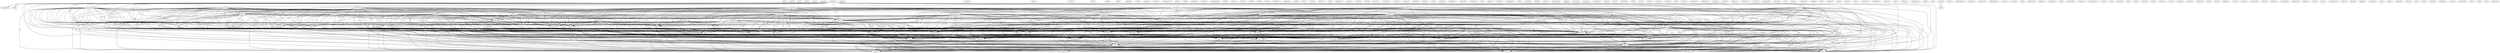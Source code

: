 digraph G {
  blk [ label="blk(1)" ];
  stuff [ label="stuff(1)" ];
  fist [ label="fist(1)" ];
  robot [ label="robot(1)" ];
  atom [ label="atom(1)" ];
  power [ label="power(2)" ];
  captain [ label="captain(3)" ];
  paperback [ label="paperback(1)" ];
  foil [ label="foil(2)" ];
  appears [ label="appears(59)" ];
  race [ label="race(1)" ];
  painted [ label="painted(1)" ];
  trade [ label="trade(2)" ];
  logo [ label="logo(1)" ];
  anniversary [ label="anniversary(1)" ];
  team [ label="team(3)" ];
  page [ label="page(1)" ];
  trade [ label="trade(1)" ];
  nth [ label="nth(1)" ];
  ron [ label="ron(5)" ];
  polybag [ label="polybag(1)" ];
  direction [ label="direction(1)" ];
  series [ label="series(2)" ];
  nd [ label="nd(2)" ];
  print [ label="print(1)" ];
  edition [ label="edition(5)" ];
  size [ label="size(1)" ];
  issue [ label="issue(4)" ];
  work [ label="work(1)" ];
  script [ label="script(4)" ];
  stamped [ label="stamped(1)" ];
  prnt [ label="prnt(1)" ];
  goblin [ label="goblin(3)" ];
  solo [ label="solo(1)" ];
  liefeld [ label="liefeld(9)" ];
  star [ label="star(2)" ];
  card [ label="card(4)" ];
  battle [ label="battle(1)" ];
  hologram [ label="hologram(3)" ];
  hero [ label="hero(2)" ];
  retold [ label="retold(1)" ];
  gets [ label="gets(1)" ];
  concludes [ label="concludes(1)" ];
  dad [ label="dad(2)" ];
  night [ label="night(1)" ];
  mint [ label="mint(4)" ];
  costume [ label="costume(2)" ];
  claims [ label="claims(1)" ];
  acid [ label="acid(1)" ];
  polypropylene [ label="polypropylene(1)" ];
  condition [ label="condition(2)" ];
  saga [ label="saga(1)" ];
  backed [ label="backed(1)" ];
  sale [ label="sale(1)" ];
  return [ label="return(1)" ];
  galaxy [ label="galaxy(1)" ];
  force [ label="force(5)" ];
  master [ label="master(3)" ];
  maxx [ label="maxx(1)" ];
  castle [ label="castle(1)" ];
  vs [ label="vs(2)" ];
  polybagged [ label="polybagged(1)" ];
  feb [ label="feb(1)" ];
  rose [ label="rose(5)" ];
  jeff [ label="jeff(1)" ];
  cover [ label="cover(16)" ];
  kingpin [ label="kingpin(1)" ];
  holo [ label="holo(1)" ];
  animal [ label="animal(1)" ];
  florida [ label="florida(1)" ];
  guide [ label="guide(2)" ];
  submariner [ label="submariner(1)" ];
  appearance [ label="appearance(6)" ];
  miller [ label="miller(8)" ];
  ghost [ label="ghost(20)" ];
  glory [ label="glory(1)" ];
  help [ label="help(1)" ];
  prestige [ label="prestige(2)" ];
  subject [ label="subject(1)" ];
  department [ label="department(1)" ];
  flash [ label="flash(2)" ];
  demon [ label="demon(1)" ];
  layton [ label="layton(1)" ];
  video [ label="video(1)" ];
  equipment [ label="equipment(3)" ];
  audio [ label="audio(1)" ];
  begins [ label="begins(5)" ];
  computer [ label="computer(1)" ];
  know [ label="know(2)" ];
  cloak [ label="cloak(2)" ];
  trek [ label="trek(2)" ];
  order [ label="order(1)" ];
  thunder [ label="thunder(1)" ];
  rider [ label="rider(20)" ];
  shipping [ label="shipping(1)" ];
  hulk [ label="hulk(10)" ];
  wolverine [ label="wolverine(26)" ];
  psych [ label="psych(1)" ];
  dave [ label="dave(1)" ];
  sabretooth [ label="sabretooth(1)" ];
  webb [ label="webb(1)" ];
  havok [ label="havok(1)" ];
  dracula [ label="dracula(1)" ];
  edu [ label="edu(4)" ];
  panther [ label="panther(13)" ];
  magus [ label="magus(1)" ];
  wonder [ label="wonder(1)" ];
  book [ label="book(2)" ];
  answer [ label="answer(1)" ];
  wolvreine [ label="wolvreine(1)" ];
  art [ label="art(40)" ];
  man [ label="man(18)" ];
  st [ label="st(12)" ];
  story [ label="story(9)" ];
  app [ label="app(7)" ];
  domino [ label="domino(1)" ];
  venom [ label="venom(5)" ];
  spector [ label="spector(1)" ];
  maple [ label="maple(1)" ];
  horse [ label="horse(2)" ];
  spider [ label="spider(7)" ];
  circa [ label="circa(2)" ];
  hobgoblin [ label="hobgoblin(17)" ];
  octopus [ label="octopus(1)" ];
  circa [ label="circa(1)" ];
  mcfarlane [ label="mcfarlane(7)" ];
  origin [ label="origin(8)" ];
  geoffrey [ label="geoffrey(1)" ];
  manowar [ label="manowar(1)" ];
  contains [ label="contains(1)" ];
  day [ label="day(1)" ];
  game [ label="game(1)" ];
  batman [ label="batman(5)" ];
  judgement [ label="judgement(1)" ];
  elm [ label="elm(2)" ];
  amount [ label="amount(1)" ];
  flight [ label="flight(3)" ];
  title [ label="title(2)" ];
  space [ label="space(1)" ];
  save [ label="save(1)" ];
  list [ label="list(1)" ];
  death [ label="death(1)" ];
  shatterstar [ label="shatterstar(1)" ];
  haggle [ label="haggle(1)" ];
  tinction [ label="tinction(1)" ];
  cable [ label="cable(7)" ];
  price [ label="price(4)" ];
  america [ label="america(3)" ];
  sunspot [ label="sunspot(1)" ];
  beast [ label="beast(2)" ];
  simonsom [ label="simonsom(1)" ];
  prism [ label="prism(1)" ];
  skull [ label="skull(1)" ];
  kamandi [ label="kamandi(2)" ];
  gold [ label="gold(1)" ];
  peter [ label="peter(1)" ];
  generation [ label="generation(3)" ];
  kirby [ label="kirby(4)" ];
  cyclops [ label="cyclops(1)" ];
  calypso [ label="calypso(1)" ];
  ufl [ label="ufl(2)" ];
  elektra [ label="elektra(1)" ];
  werewolf [ label="werewolf(1)" ];
  meltdown [ label="meltdown(1)" ];
  nomad [ label="nomad(1)" ];
  journal [ label="journal(1)" ];
  magnus [ label="magnus(1)" ];
  simonson [ label="simonson(7)" ];
  starlin [ label="starlin(4)" ];
  summer [ label="summer(1)" ];
  superman [ label="superman(1)" ];
  ragman [ label="ragman(2)" ];
  oct [ label="oct(1)" ];
  human [ label="human(1)" ];
  chromium [ label="chromium(1)" ];
  alpha [ label="alpha(3)" ];
  nam [ label="nam(1)" ];
  gamora [ label="gamora(1)" ];
  pack [ label="pack(1)" ];
  poster [ label="poster(1)" ];
  web [ label="web(1)" ];
  thing [ label="thing(5)" ];
  jim [ label="jim(3)" ];
  massacre [ label="massacre(1)" ];
  factor [ label="factor(3)" ];
  harbinger [ label="harbinger(1)" ];
  spider [ label="spider(3)" ];
  gideon [ label="gideon(2)" ];
  silver [ label="silver(2)" ];
  slashed [ label="slashed(1)" ];
  zone [ label="zone(1)" ];
  carnage [ label="carnage(1)" ];
  spiderman [ label="spiderman(1)" ];
  mark [ label="mark(4)" ];
  pat [ label="pat(1)" ];
  portacio [ label="portacio(3)" ];
  terminator [ label="terminator(1)" ];
  moon [ label="moon(4)" ];
  mason [ label="mason(3)" ];
  jrm [ label="jrm(2)" ];
  witch [ label="witch(1)" ];
  psychology [ label="psychology(1)" ];
  concrete [ label="concrete(2)" ];
  adams [ label="adams(1)" ];
  weapon [ label="weapon(10)" ];
  shadowman [ label="shadowman(1)" ];
  society [ label="society(1)" ];
  woman [ label="woman(1)" ];
  rob [ label="rob(8)" ];
  havok [ label="havok(6)" ];
  rocketeer [ label="rocketeer(1)" ];
  fighter [ label="fighter(1)" ];
  wrightson [ label="wrightson(3)" ];
  spot [ label="spot(1)" ];
  punisher [ label="punisher(7)" ];
  bloodshot [ label="bloodshot(1)" ];
  magma [ label="magma(1)" ];
  deathstalker [ label="deathstalker(1)" ];
  lee [ label="lee(4)" ];
  torch [ label="torch(1)" ];
  war [ label="war(3)" ];
  kassady [ label="kassady(1)" ];
  bat [ label="bat(1)" ];
  glow [ label="glow(1)" ];
  agenda [ label="agenda(1)" ];
  head [ label="head(1)" ];
  justice [ label="justice(3)" ];
  versus [ label="versus(1)" ];
  jackson [ label="jackson(1)" ];
  texiera [ label="texiera(4)" ];
  morbius [ label="morbius(1)" ];
  teen [ label="teen(1)" ];
  blood [ label="blood(1)" ];
  paladin [ label="paladin(1)" ];
  surfer [ label="surfer(1)" ];
  predator [ label="predator(3)" ];
  mouse [ label="mouse(1)" ];
  university [ label="university(1)" ];
  watch [ label="watch(1)" ];
  shadow [ label="shadow(1)" ];
  punnisher [ label="punnisher(3)" ];
  excalibur [ label="excalibur(1)" ];
  kungfu [ label="kungfu(3)" ];
  corps [ label="corps(2)" ];
  lobo [ label="lobo(3)" ];
  marc [ label="marc(1)" ];
  deadpool [ label="deadpool(2)" ];
  constantine [ label="constantine(1)" ];
  kraven [ label="kraven(2)" ];
  archer [ label="archer(1)" ];
  league [ label="league(2)" ];
  infinity [ label="infinity(2)" ];
  marvel [ label="marvel(1)" ];
  dagger [ label="dagger(2)" ];
  metropol [ label="metropol(1)" ];
  deathstroke [ label="deathstroke(1)" ];
  thor [ label="thor(1)" ];
  year [ label="year(1)" ];
  guice [ label="guice(1)" ];
  gauntlet [ label="gauntlet(1)" ];
  cletus [ label="cletus(1)" ];
  knight [ label="knight(5)" ];
  iron [ label="iron(1)" ];
  grey [ label="grey(3)" ];
  shanna [ label="shanna(1)" ];
  punisher [ label="punisher(11)" ];
  bullseye [ label="bullseye(3)" ];
  poison [ label="poison(1)" ];
  broderick [ label="broderick(1)" ];
  john [ label="john(1)" ];
  sam [ label="sam(2)" ];
  warlock [ label="warlock(2)" ];
  deathlok [ label="deathlok(3)" ];
  jae [ label="jae(1)" ];
  presents [ label="presents(2)" ];
  captain -> paperback [ label="1" ];
  captain -> foil [ label="1" ];
  captain -> appears [ label="2" ];
  captain -> race [ label="1" ];
  captain -> painted [ label="1" ];
  captain -> trade [ label="1" ];
  captain -> logo [ label="1" ];
  captain -> anniversary [ label="1" ];
  captain -> team [ label="1" ];
  captain -> page [ label="1" ];
  captain -> trade [ label="1" ];
  captain -> nth [ label="1" ];
  captain -> ron [ label="1" ];
  captain -> polybag [ label="1" ];
  captain -> direction [ label="1" ];
  captain -> series [ label="1" ];
  captain -> nd [ label="2" ];
  captain -> print [ label="1" ];
  captain -> edition [ label="1" ];
  captain -> size [ label="1" ];
  captain -> issue [ label="1" ];
  captain -> work [ label="1" ];
  captain -> script [ label="2" ];
  captain -> stamped [ label="1" ];
  captain -> prnt [ label="1" ];
  captain -> goblin [ label="1" ];
  captain -> solo [ label="1" ];
  liefeld -> star [ label="4" ];
  liefeld -> card [ label="4" ];
  liefeld -> battle [ label="4" ];
  liefeld -> hologram [ label="4" ];
  liefeld -> hero [ label="4" ];
  liefeld -> retold [ label="4" ];
  liefeld -> logo [ label="9" ];
  liefeld -> gets [ label="4" ];
  liefeld -> concludes [ label="4" ];
  liefeld -> dad [ label="4" ];
  liefeld -> night [ label="4" ];
  liefeld -> mint [ label="4" ];
  liefeld -> nth [ label="9" ];
  liefeld -> costume [ label="4" ];
  liefeld -> claims [ label="4" ];
  liefeld -> ron [ label="9" ];
  liefeld -> direction [ label="9" ];
  liefeld -> series [ label="4" ];
  liefeld -> acid [ label="4" ];
  liefeld -> polypropylene [ label="4" ];
  liefeld -> condition [ label="4" ];
  liefeld -> issue [ label="4" ];
  liefeld -> script [ label="9" ];
  liefeld -> saga [ label="4" ];
  liefeld -> backed [ label="4" ];
  liefeld -> sale [ label="4" ];
  liefeld -> goblin [ label="4" ];
  liefeld -> return [ label="4" ];
  force -> star [ label="3" ];
  force -> card [ label="3" ];
  force -> battle [ label="3" ];
  force -> hologram [ label="3" ];
  force -> hero [ label="3" ];
  force -> retold [ label="3" ];
  force -> logo [ label="2" ];
  force -> gets [ label="3" ];
  force -> concludes [ label="3" ];
  force -> dad [ label="3" ];
  force -> night [ label="3" ];
  force -> mint [ label="3" ];
  force -> nth [ label="2" ];
  force -> costume [ label="3" ];
  force -> claims [ label="3" ];
  force -> ron [ label="2" ];
  force -> direction [ label="2" ];
  force -> series [ label="3" ];
  force -> acid [ label="3" ];
  force -> polypropylene [ label="3" ];
  force -> condition [ label="3" ];
  force -> issue [ label="3" ];
  force -> script [ label="2" ];
  force -> saga [ label="3" ];
  force -> backed [ label="3" ];
  force -> sale [ label="3" ];
  force -> goblin [ label="3" ];
  force -> return [ label="3" ];
  vs -> race [ label="2" ];
  vs -> card [ label="1" ];
  vs -> battle [ label="1" ];
  vs -> painted [ label="2" ];
  vs -> hero [ label="1" ];
  vs -> trade [ label="2" ];
  vs -> anniversary [ label="2" ];
  vs -> team [ label="2" ];
  vs -> concludes [ label="1" ];
  vs -> polybagged [ label="1" ];
  vs -> dad [ label="1" ];
  vs -> night [ label="1" ];
  vs -> trade [ label="2" ];
  vs -> mint [ label="1" ];
  vs -> claims [ label="1" ];
  vs -> ron [ label="2" ];
  vs -> polybag [ label="2" ];
  vs -> series [ label="3" ];
  vs -> acid [ label="1" ];
  vs -> nd [ label="2" ];
  vs -> print [ label="2" ];
  vs -> polypropylene [ label="1" ];
  vs -> condition [ label="1" ];
  vs -> edition [ label="2" ];
  vs -> size [ label="2" ];
  vs -> issue [ label="3" ];
  vs -> script [ label="2" ];
  vs -> stamped [ label="2" ];
  vs -> saga [ label="1" ];
  vs -> backed [ label="1" ];
  vs -> prnt [ label="2" ];
  vs -> solo [ label="2" ];
  appears -> card [ label="19" ];
  appears -> battle [ label="19" ];
  appears -> hologram [ label="19" ];
  appears -> hero [ label="19" ];
  appears -> retold [ label="19" ];
  appears -> trade [ label="29" ];
  appears -> team [ label="29" ];
  appears -> gets [ label="19" ];
  appears -> concludes [ label="19" ];
  appears -> polybagged [ label="19" ];
  appears -> dad [ label="19" ];
  appears -> night [ label="19" ];
  appears -> trade [ label="29" ];
  appears -> mint [ label="19" ];
  appears -> nth [ label="11" ];
  appears -> costume [ label="19" ];
  appears -> claims [ label="19" ];
  appears -> ron [ label="11" ];
  appears -> polybag [ label="29" ];
  appears -> series [ label="19" ];
  appears -> acid [ label="19" ];
  appears -> polypropylene [ label="19" ];
  appears -> condition [ label="19" ];
  appears -> size [ label="29" ];
  appears -> issue [ label="19" ];
  appears -> work [ label="29" ];
  appears -> script [ label="40" ];
  appears -> saga [ label="19" ];
  appears -> backed [ label="19" ];
  appears -> sale [ label="19" ];
  appears -> goblin [ label="48" ];
  appears -> solo [ label="29" ];
  appears -> return [ label="19" ];
  cover -> race [ label="8" ];
  cover -> card [ label="3" ];
  cover -> battle [ label="3" ];
  cover -> painted [ label="8" ];
  cover -> hero [ label="3" ];
  cover -> trade [ label="4" ];
  cover -> anniversary [ label="8" ];
  cover -> concludes [ label="3" ];
  cover -> polybagged [ label="3" ];
  cover -> dad [ label="3" ];
  cover -> page [ label="8" ];
  cover -> night [ label="3" ];
  cover -> trade [ label="4" ];
  cover -> mint [ label="3" ];
  cover -> claims [ label="3" ];
  cover -> polybag [ label="4" ];
  cover -> series [ label="11" ];
  cover -> acid [ label="3" ];
  cover -> nd [ label="3" ];
  cover -> print [ label="8" ];
  cover -> polypropylene [ label="3" ];
  cover -> condition [ label="3" ];
  cover -> edition [ label="4" ];
  cover -> size [ label="4" ];
  cover -> issue [ label="11" ];
  cover -> stamped [ label="8" ];
  cover -> saga [ label="3" ];
  cover -> backed [ label="3" ];
  cover -> prnt [ label="8" ];
  guide -> mint [ label="1" ];
  guide -> condition [ label="1" ];
  appearance -> painted [ label="1" ];
  appearance -> anniversary [ label="1" ];
  appearance -> concludes [ label="1" ];
  appearance -> dad [ label="1" ];
  appearance -> page [ label="1" ];
  appearance -> night [ label="1" ];
  appearance -> mint [ label="1" ];
  appearance -> claims [ label="1" ];
  appearance -> ron [ label="3" ];
  appearance -> series [ label="2" ];
  appearance -> acid [ label="1" ];
  appearance -> print [ label="1" ];
  appearance -> polypropylene [ label="1" ];
  appearance -> condition [ label="1" ];
  appearance -> size [ label="1" ];
  appearance -> issue [ label="2" ];
  appearance -> script [ label="3" ];
  appearance -> stamped [ label="1" ];
  appearance -> saga [ label="1" ];
  appearance -> backed [ label="1" ];
  appearance -> prnt [ label="1" ];
  miller -> hologram [ label="1" ];
  miller -> hero [ label="1" ];
  miller -> retold [ label="1" ];
  miller -> trade [ label="7" ];
  miller -> gets [ label="1" ];
  miller -> concludes [ label="1" ];
  miller -> polybagged [ label="1" ];
  miller -> dad [ label="1" ];
  miller -> night [ label="1" ];
  miller -> trade [ label="7" ];
  miller -> mint [ label="1" ];
  miller -> costume [ label="1" ];
  miller -> claims [ label="1" ];
  miller -> polybag [ label="7" ];
  miller -> series [ label="1" ];
  miller -> acid [ label="1" ];
  miller -> polypropylene [ label="1" ];
  miller -> condition [ label="1" ];
  miller -> size [ label="7" ];
  miller -> issue [ label="1" ];
  miller -> work [ label="7" ];
  miller -> script [ label="7" ];
  miller -> saga [ label="1" ];
  miller -> backed [ label="1" ];
  miller -> sale [ label="1" ];
  miller -> solo [ label="7" ];
  miller -> return [ label="1" ];
  ghost -> hologram [ label="4" ];
  ghost -> hero [ label="4" ];
  ghost -> retold [ label="4" ];
  ghost -> trade [ label="1" ];
  ghost -> logo [ label="10" ];
  ghost -> anniversary [ label="5" ];
  ghost -> team [ label="1" ];
  ghost -> gets [ label="4" ];
  ghost -> concludes [ label="4" ];
  ghost -> polybagged [ label="4" ];
  ghost -> dad [ label="4" ];
  ghost -> page [ label="5" ];
  ghost -> night [ label="4" ];
  ghost -> trade [ label="1" ];
  ghost -> mint [ label="4" ];
  ghost -> nth [ label="10" ];
  ghost -> costume [ label="4" ];
  ghost -> claims [ label="4" ];
  ghost -> ron [ label="10" ];
  ghost -> polybag [ label="1" ];
  ghost -> direction [ label="10" ];
  ghost -> series [ label="9" ];
  ghost -> acid [ label="4" ];
  ghost -> nd [ label="15" ];
  ghost -> print [ label="5" ];
  ghost -> polypropylene [ label="4" ];
  ghost -> condition [ label="4" ];
  ghost -> edition [ label="5" ];
  ghost -> size [ label="1" ];
  ghost -> issue [ label="9" ];
  ghost -> work [ label="1" ];
  ghost -> script [ label="11" ];
  ghost -> stamped [ label="5" ];
  ghost -> saga [ label="4" ];
  ghost -> backed [ label="4" ];
  ghost -> prnt [ label="5" ];
  ghost -> sale [ label="4" ];
  ghost -> goblin [ label="5" ];
  ghost -> solo [ label="1" ];
  ghost -> return [ label="4" ];
  trade -> video [ label="2" ];
  trade -> equipment [ label="2" ];
  trade -> audio [ label="2" ];
  trade -> begins [ label="1" ];
  trade -> computer [ label="2" ];
  trade -> know [ label="2" ];
  trade -> size [ label="1" ];
  rider -> logo [ label="10" ];
  rider -> anniversary [ label="5" ];
  rider -> team [ label="1" ];
  rider -> gets [ label="4" ];
  rider -> concludes [ label="4" ];
  rider -> polybagged [ label="4" ];
  rider -> dad [ label="4" ];
  rider -> page [ label="5" ];
  rider -> night [ label="4" ];
  rider -> trade [ label="1" ];
  rider -> mint [ label="4" ];
  rider -> nth [ label="10" ];
  rider -> costume [ label="4" ];
  rider -> claims [ label="4" ];
  rider -> ron [ label="10" ];
  rider -> polybag [ label="1" ];
  rider -> direction [ label="10" ];
  rider -> series [ label="9" ];
  rider -> acid [ label="4" ];
  rider -> nd [ label="15" ];
  rider -> print [ label="5" ];
  rider -> polypropylene [ label="4" ];
  rider -> condition [ label="4" ];
  rider -> edition [ label="5" ];
  rider -> size [ label="1" ];
  rider -> issue [ label="9" ];
  rider -> work [ label="1" ];
  rider -> script [ label="11" ];
  rider -> stamped [ label="5" ];
  rider -> saga [ label="4" ];
  rider -> backed [ label="4" ];
  rider -> prnt [ label="5" ];
  rider -> sale [ label="4" ];
  rider -> goblin [ label="5" ];
  rider -> solo [ label="1" ];
  rider -> return [ label="4" ];
  hulk -> team [ label="2" ];
  hulk -> gets [ label="2" ];
  hulk -> concludes [ label="2" ];
  hulk -> polybagged [ label="2" ];
  hulk -> dad [ label="2" ];
  hulk -> night [ label="2" ];
  hulk -> trade [ label="2" ];
  hulk -> mint [ label="2" ];
  hulk -> nth [ label="3" ];
  hulk -> costume [ label="2" ];
  hulk -> claims [ label="2" ];
  hulk -> ron [ label="3" ];
  hulk -> polybag [ label="2" ];
  hulk -> direction [ label="3" ];
  hulk -> series [ label="2" ];
  hulk -> acid [ label="2" ];
  hulk -> nd [ label="7" ];
  hulk -> polypropylene [ label="2" ];
  hulk -> condition [ label="2" ];
  hulk -> edition [ label="4" ];
  hulk -> size [ label="2" ];
  hulk -> issue [ label="2" ];
  hulk -> work [ label="2" ];
  hulk -> script [ label="5" ];
  hulk -> stamped [ label="5" ];
  hulk -> saga [ label="2" ];
  hulk -> backed [ label="2" ];
  hulk -> prnt [ label="5" ];
  hulk -> sale [ label="2" ];
  hulk -> goblin [ label="4" ];
  hulk -> solo [ label="2" ];
  hulk -> return [ label="2" ];
  wolverine -> anniversary [ label="3" ];
  wolverine -> team [ label="2" ];
  wolverine -> gets [ label="4" ];
  wolverine -> concludes [ label="4" ];
  wolverine -> polybagged [ label="4" ];
  wolverine -> dad [ label="4" ];
  wolverine -> page [ label="3" ];
  wolverine -> night [ label="4" ];
  wolverine -> trade [ label="2" ];
  wolverine -> mint [ label="4" ];
  wolverine -> nth [ label="17" ];
  wolverine -> costume [ label="4" ];
  wolverine -> claims [ label="4" ];
  wolverine -> ron [ label="17" ];
  wolverine -> polybag [ label="2" ];
  wolverine -> direction [ label="17" ];
  wolverine -> series [ label="7" ];
  wolverine -> acid [ label="4" ];
  wolverine -> nd [ label="23" ];
  wolverine -> print [ label="3" ];
  wolverine -> polypropylene [ label="4" ];
  wolverine -> condition [ label="4" ];
  wolverine -> edition [ label="6" ];
  wolverine -> size [ label="2" ];
  wolverine -> issue [ label="7" ];
  wolverine -> work [ label="2" ];
  wolverine -> script [ label="19" ];
  wolverine -> stamped [ label="3" ];
  wolverine -> saga [ label="4" ];
  wolverine -> backed [ label="4" ];
  wolverine -> prnt [ label="3" ];
  wolverine -> sale [ label="4" ];
  wolverine -> goblin [ label="6" ];
  wolverine -> solo [ label="2" ];
  wolverine -> return [ label="4" ];
  team -> gets [ label="1" ];
  team -> concludes [ label="1" ];
  team -> polybagged [ label="1" ];
  team -> dad [ label="1" ];
  team -> night [ label="1" ];
  team -> trade [ label="2" ];
  team -> mint [ label="1" ];
  team -> costume [ label="1" ];
  team -> claims [ label="1" ];
  team -> polybag [ label="2" ];
  team -> series [ label="1" ];
  team -> acid [ label="1" ];
  team -> polypropylene [ label="1" ];
  team -> condition [ label="1" ];
  team -> size [ label="2" ];
  team -> issue [ label="1" ];
  team -> saga [ label="1" ];
  team -> backed [ label="1" ];
  team -> sale [ label="1" ];
  team -> return [ label="1" ];
  sabretooth -> gets [ label="8" ];
  sabretooth -> concludes [ label="8" ];
  sabretooth -> polybagged [ label="8" ];
  sabretooth -> dad [ label="8" ];
  sabretooth -> night [ label="8" ];
  sabretooth -> trade [ label="1" ];
  sabretooth -> mint [ label="8" ];
  sabretooth -> nth [ label="8" ];
  sabretooth -> costume [ label="8" ];
  sabretooth -> claims [ label="8" ];
  sabretooth -> ron [ label="8" ];
  sabretooth -> polybag [ label="1" ];
  sabretooth -> direction [ label="8" ];
  sabretooth -> series [ label="8" ];
  sabretooth -> acid [ label="8" ];
  sabretooth -> polypropylene [ label="8" ];
  sabretooth -> condition [ label="8" ];
  sabretooth -> size [ label="1" ];
  sabretooth -> issue [ label="8" ];
  sabretooth -> work [ label="1" ];
  sabretooth -> script [ label="9" ];
  sabretooth -> saga [ label="8" ];
  sabretooth -> backed [ label="8" ];
  sabretooth -> sale [ label="8" ];
  sabretooth -> goblin [ label="9" ];
  sabretooth -> solo [ label="1" ];
  sabretooth -> return [ label="8" ];
  havok -> page [ label="1" ];
  havok -> nth [ label="6" ];
  havok -> ron [ label="6" ];
  havok -> direction [ label="6" ];
  havok -> series [ label="1" ];
  havok -> nd [ label="6" ];
  havok -> print [ label="1" ];
  havok -> issue [ label="1" ];
  havok -> script [ label="6" ];
  havok -> stamped [ label="1" ];
  havok -> prnt [ label="1" ];
  begins -> page [ label="2" ];
  begins -> mint [ label="1" ];
  begins -> nth [ label="1" ];
  begins -> ron [ label="1" ];
  begins -> series [ label="2" ];
  begins -> acid [ label="1" ];
  begins -> nd [ label="1" ];
  begins -> print [ label="2" ];
  begins -> polypropylene [ label="1" ];
  begins -> condition [ label="1" ];
  begins -> size [ label="1" ];
  begins -> issue [ label="3" ];
  begins -> script [ label="1" ];
  begins -> stamped [ label="2" ];
  begins -> backed [ label="1" ];
  begins -> prnt [ label="2" ];
  art -> man [ label="29" ];
  art -> page [ label="11" ];
  art -> trade [ label="7" ];
  art -> mint [ label="3" ];
  art -> ron [ label="15" ];
  art -> polybag [ label="7" ];
  art -> series [ label="11" ];
  art -> acid [ label="3" ];
  art -> st [ label="11" ];
  art -> nd [ label="22" ];
  art -> print [ label="11" ];
  art -> polypropylene [ label="3" ];
  art -> story [ label="33" ];
  art -> condition [ label="3" ];
  art -> edition [ label="7" ];
  art -> size [ label="7" ];
  art -> issue [ label="14" ];
  art -> script [ label="15" ];
  art -> stamped [ label="11" ];
  art -> app [ label="11" ];
  art -> backed [ label="3" ];
  art -> prnt [ label="11" ];
  art -> solo [ label="7" ];
  horse -> concludes [ label="1" ];
  horse -> polybagged [ label="1" ];
  horse -> dad [ label="1" ];
  horse -> night [ label="1" ];
  horse -> trade [ label="1" ];
  horse -> mint [ label="1" ];
  horse -> costume [ label="1" ];
  horse -> claims [ label="1" ];
  horse -> polybag [ label="1" ];
  horse -> series [ label="1" ];
  horse -> acid [ label="1" ];
  horse -> polypropylene [ label="1" ];
  horse -> condition [ label="1" ];
  horse -> size [ label="1" ];
  horse -> issue [ label="1" ];
  horse -> work [ label="1" ];
  horse -> script [ label="1" ];
  horse -> saga [ label="1" ];
  horse -> backed [ label="1" ];
  horse -> sale [ label="1" ];
  horse -> solo [ label="1" ];
  horse -> return [ label="1" ];
  spider -> polybagged [ label="4" ];
  spider -> dad [ label="4" ];
  spider -> page [ label="2" ];
  spider -> night [ label="4" ];
  spider -> trade [ label="3" ];
  spider -> mint [ label="4" ];
  spider -> nth [ label="1" ];
  spider -> costume [ label="4" ];
  spider -> claims [ label="4" ];
  spider -> ron [ label="1" ];
  spider -> polybag [ label="3" ];
  spider -> direction [ label="1" ];
  spider -> series [ label="6" ];
  spider -> acid [ label="4" ];
  spider -> nd [ label="8" ];
  spider -> print [ label="2" ];
  spider -> polypropylene [ label="4" ];
  spider -> condition [ label="4" ];
  spider -> edition [ label="7" ];
  spider -> size [ label="3" ];
  spider -> issue [ label="6" ];
  spider -> work [ label="3" ];
  spider -> script [ label="4" ];
  spider -> stamped [ label="2" ];
  spider -> saga [ label="4" ];
  spider -> backed [ label="4" ];
  spider -> prnt [ label="2" ];
  spider -> sale [ label="4" ];
  spider -> goblin [ label="7" ];
  spider -> solo [ label="3" ];
  spider -> return [ label="4" ];
  hobgoblin -> polybagged [ label="11" ];
  hobgoblin -> dad [ label="11" ];
  hobgoblin -> page [ label="2" ];
  hobgoblin -> night [ label="11" ];
  hobgoblin -> trade [ label="6" ];
  hobgoblin -> mint [ label="11" ];
  hobgoblin -> costume [ label="11" ];
  hobgoblin -> claims [ label="11" ];
  hobgoblin -> polybag [ label="6" ];
  hobgoblin -> series [ label="13" ];
  hobgoblin -> acid [ label="11" ];
  hobgoblin -> nd [ label="17" ];
  hobgoblin -> print [ label="2" ];
  hobgoblin -> polypropylene [ label="11" ];
  hobgoblin -> condition [ label="11" ];
  hobgoblin -> edition [ label="17" ];
  hobgoblin -> size [ label="6" ];
  hobgoblin -> issue [ label="13" ];
  hobgoblin -> work [ label="6" ];
  hobgoblin -> script [ label="6" ];
  hobgoblin -> stamped [ label="2" ];
  hobgoblin -> saga [ label="11" ];
  hobgoblin -> backed [ label="11" ];
  hobgoblin -> prnt [ label="2" ];
  hobgoblin -> sale [ label="11" ];
  hobgoblin -> goblin [ label="17" ];
  hobgoblin -> solo [ label="6" ];
  hobgoblin -> return [ label="11" ];
  polybagged -> dad [ label="1" ];
  polybagged -> night [ label="1" ];
  polybagged -> mint [ label="1" ];
  polybagged -> nth [ label="1" ];
  polybagged -> claims [ label="1" ];
  polybagged -> ron [ label="1" ];
  polybagged -> direction [ label="1" ];
  polybagged -> series [ label="1" ];
  polybagged -> acid [ label="1" ];
  polybagged -> polypropylene [ label="1" ];
  polybagged -> condition [ label="1" ];
  polybagged -> issue [ label="1" ];
  polybagged -> script [ label="1" ];
  polybagged -> saga [ label="1" ];
  polybagged -> backed [ label="1" ];
  man -> trade [ label="3" ];
  man -> mint [ label="5" ];
  man -> polybag [ label="3" ];
  man -> series [ label="2" ];
  man -> acid [ label="5" ];
  man -> nd [ label="3" ];
  man -> print [ label="2" ];
  man -> polypropylene [ label="5" ];
  man -> condition [ label="5" ];
  man -> edition [ label="3" ];
  man -> size [ label="3" ];
  man -> issue [ label="5" ];
  man -> stamped [ label="2" ];
  man -> backed [ label="5" ];
  man -> prnt [ label="2" ];
  man -> goblin [ label="3" ];
  man -> solo [ label="3" ];
  mcfarlane -> page [ label="1" ];
  mcfarlane -> night [ label="2" ];
  mcfarlane -> trade [ label="4" ];
  mcfarlane -> mint [ label="2" ];
  mcfarlane -> nth [ label="1" ];
  mcfarlane -> costume [ label="2" ];
  mcfarlane -> claims [ label="2" ];
  mcfarlane -> ron [ label="1" ];
  mcfarlane -> polybag [ label="4" ];
  mcfarlane -> direction [ label="1" ];
  mcfarlane -> series [ label="3" ];
  mcfarlane -> acid [ label="2" ];
  mcfarlane -> nd [ label="7" ];
  mcfarlane -> print [ label="1" ];
  mcfarlane -> polypropylene [ label="2" ];
  mcfarlane -> condition [ label="2" ];
  mcfarlane -> edition [ label="6" ];
  mcfarlane -> size [ label="4" ];
  mcfarlane -> issue [ label="3" ];
  mcfarlane -> work [ label="4" ];
  mcfarlane -> script [ label="5" ];
  mcfarlane -> stamped [ label="1" ];
  mcfarlane -> saga [ label="2" ];
  mcfarlane -> backed [ label="2" ];
  mcfarlane -> prnt [ label="1" ];
  mcfarlane -> sale [ label="2" ];
  mcfarlane -> goblin [ label="6" ];
  mcfarlane -> solo [ label="4" ];
  mcfarlane -> return [ label="2" ];
  origin -> page [ label="1" ];
  origin -> night [ label="3" ];
  origin -> trade [ label="2" ];
  origin -> mint [ label="3" ];
  origin -> nth [ label="1" ];
  origin -> costume [ label="3" ];
  origin -> claims [ label="3" ];
  origin -> ron [ label="1" ];
  origin -> polybag [ label="2" ];
  origin -> direction [ label="1" ];
  origin -> series [ label="4" ];
  origin -> acid [ label="3" ];
  origin -> st [ label="5" ];
  origin -> nd [ label="6" ];
  origin -> print [ label="1" ];
  origin -> polypropylene [ label="3" ];
  origin -> story [ label="7" ];
  origin -> condition [ label="3" ];
  origin -> edition [ label="5" ];
  origin -> size [ label="2" ];
  origin -> issue [ label="4" ];
  origin -> script [ label="1" ];
  origin -> stamped [ label="1" ];
  origin -> app [ label="5" ];
  origin -> saga [ label="3" ];
  origin -> backed [ label="3" ];
  origin -> prnt [ label="1" ];
  origin -> sale [ label="3" ];
  origin -> goblin [ label="5" ];
  origin -> solo [ label="2" ];
  origin -> return [ label="3" ];
  title -> space [ label="1" ];
  title -> trade [ label="1" ];
  title -> polybag [ label="1" ];
  title -> st [ label="1" ];
  title -> nd [ label="1" ];
  title -> save [ label="1" ];
  title -> story [ label="1" ];
  title -> edition [ label="1" ];
  title -> size [ label="1" ];
  title -> issue [ label="1" ];
  title -> work [ label="1" ];
  title -> script [ label="1" ];
  title -> app [ label="1" ];
  title -> goblin [ label="1" ];
  title -> list [ label="1" ];
  title -> solo [ label="1" ];
  cable -> mint [ label="1" ];
  cable -> nth [ label="5" ];
  cable -> costume [ label="1" ];
  cable -> claims [ label="1" ];
  cable -> ron [ label="5" ];
  cable -> direction [ label="5" ];
  cable -> series [ label="2" ];
  cable -> acid [ label="1" ];
  cable -> nd [ label="6" ];
  cable -> print [ label="1" ];
  cable -> polypropylene [ label="1" ];
  cable -> condition [ label="1" ];
  cable -> edition [ label="1" ];
  cable -> issue [ label="2" ];
  cable -> script [ label="5" ];
  cable -> stamped [ label="1" ];
  cable -> saga [ label="1" ];
  cable -> backed [ label="1" ];
  cable -> prnt [ label="1" ];
  cable -> sale [ label="1" ];
  cable -> goblin [ label="1" ];
  cable -> return [ label="1" ];
  price -> trade [ label="1" ];
  price -> mint [ label="1" ];
  price -> polybag [ label="1" ];
  price -> st [ label="1" ];
  price -> nd [ label="1" ];
  price -> story [ label="1" ];
  price -> condition [ label="1" ];
  price -> edition [ label="1" ];
  price -> size [ label="1" ];
  price -> work [ label="1" ];
  price -> script [ label="1" ];
  price -> app [ label="1" ];
  price -> goblin [ label="1" ];
  price -> solo [ label="1" ];
  america -> trade [ label="2" ];
  america -> nth [ label="1" ];
  america -> ron [ label="1" ];
  america -> polybag [ label="2" ];
  america -> direction [ label="1" ];
  america -> series [ label="1" ];
  america -> st [ label="4" ];
  america -> nd [ label="3" ];
  america -> print [ label="1" ];
  america -> story [ label="4" ];
  america -> edition [ label="2" ];
  america -> size [ label="2" ];
  america -> issue [ label="1" ];
  america -> work [ label="2" ];
  america -> script [ label="3" ];
  america -> stamped [ label="1" ];
  america -> app [ label="4" ];
  america -> prnt [ label="1" ];
  america -> goblin [ label="2" ];
  america -> solo [ label="2" ];
  beast -> trade [ label="1" ];
  beast -> nth [ label="1" ];
  beast -> ron [ label="1" ];
  beast -> polybag [ label="1" ];
  beast -> direction [ label="1" ];
  beast -> size [ label="1" ];
  beast -> work [ label="1" ];
  beast -> goblin [ label="1" ];
  beast -> solo [ label="1" ];
  trade -> know [ label="2" ];
  trade -> size [ label="1" ];
  mint -> acid [ label="2" ];
  mint -> polypropylene [ label="2" ];
  mint -> backed [ label="2" ];
  generation -> nth [ label="1" ];
  generation -> costume [ label="2" ];
  generation -> claims [ label="2" ];
  generation -> ron [ label="1" ];
  generation -> direction [ label="1" ];
  generation -> series [ label="2" ];
  generation -> acid [ label="2" ];
  generation -> polypropylene [ label="2" ];
  generation -> condition [ label="2" ];
  generation -> issue [ label="2" ];
  generation -> script [ label="1" ];
  generation -> saga [ label="2" ];
  generation -> backed [ label="2" ];
  generation -> sale [ label="2" ];
  generation -> goblin [ label="2" ];
  generation -> return [ label="2" ];
  starlin -> claims [ label="1" ];
  starlin -> ron [ label="3" ];
  starlin -> direction [ label="3" ];
  starlin -> series [ label="1" ];
  starlin -> acid [ label="1" ];
  starlin -> polypropylene [ label="1" ];
  starlin -> condition [ label="1" ];
  starlin -> issue [ label="1" ];
  starlin -> script [ label="3" ];
  starlin -> saga [ label="1" ];
  starlin -> backed [ label="1" ];
  starlin -> sale [ label="1" ];
  starlin -> goblin [ label="1" ];
  starlin -> return [ label="1" ];
  thing -> series [ label="2" ];
  thing -> acid [ label="1" ];
  thing -> nd [ label="4" ];
  thing -> print [ label="1" ];
  thing -> polypropylene [ label="1" ];
  thing -> condition [ label="1" ];
  thing -> edition [ label="1" ];
  thing -> issue [ label="2" ];
  thing -> script [ label="3" ];
  thing -> stamped [ label="1" ];
  thing -> saga [ label="1" ];
  thing -> backed [ label="1" ];
  thing -> prnt [ label="1" ];
  thing -> sale [ label="1" ];
  thing -> goblin [ label="1" ];
  thing -> return [ label="1" ];
  jim -> series [ label="1" ];
  jim -> acid [ label="1" ];
  jim -> polypropylene [ label="1" ];
  jim -> condition [ label="1" ];
  jim -> size [ label="1" ];
  jim -> issue [ label="1" ];
  jim -> work [ label="1" ];
  jim -> script [ label="2" ];
  jim -> saga [ label="1" ];
  jim -> backed [ label="1" ];
  jim -> sale [ label="1" ];
  jim -> goblin [ label="2" ];
  jim -> solo [ label="1" ];
  jim -> return [ label="1" ];
  factor -> series [ label="2" ];
  factor -> acid [ label="2" ];
  factor -> polypropylene [ label="2" ];
  factor -> condition [ label="2" ];
  factor -> size [ label="1" ];
  factor -> issue [ label="2" ];
  factor -> work [ label="1" ];
  factor -> script [ label="1" ];
  factor -> saga [ label="2" ];
  factor -> backed [ label="2" ];
  factor -> sale [ label="2" ];
  factor -> solo [ label="1" ];
  factor -> return [ label="2" ];
  spider -> series [ label="6" ];
  spider -> acid [ label="4" ];
  spider -> nd [ label="8" ];
  spider -> print [ label="2" ];
  spider -> polypropylene [ label="4" ];
  spider -> condition [ label="4" ];
  spider -> edition [ label="7" ];
  spider -> size [ label="3" ];
  spider -> issue [ label="6" ];
  spider -> work [ label="3" ];
  spider -> script [ label="4" ];
  spider -> stamped [ label="2" ];
  spider -> saga [ label="4" ];
  spider -> backed [ label="4" ];
  spider -> prnt [ label="2" ];
  spider -> sale [ label="4" ];
  spider -> goblin [ label="7" ];
  spider -> solo [ label="3" ];
  spider -> return [ label="4" ];
  gideon -> series [ label="1" ];
  gideon -> acid [ label="1" ];
  gideon -> polypropylene [ label="1" ];
  gideon -> condition [ label="1" ];
  gideon -> issue [ label="1" ];
  gideon -> script [ label="1" ];
  gideon -> saga [ label="1" ];
  gideon -> backed [ label="1" ];
  gideon -> sale [ label="1" ];
  gideon -> goblin [ label="1" ];
  gideon -> return [ label="1" ];
  silver -> size [ label="1" ];
  silver -> work [ label="1" ];
  silver -> goblin [ label="1" ];
  silver -> solo [ label="1" ];
  portacio -> series [ label="2" ];
  portacio -> acid [ label="2" ];
  portacio -> polypropylene [ label="2" ];
  portacio -> condition [ label="2" ];
  portacio -> issue [ label="2" ];
  portacio -> script [ label="1" ];
  portacio -> saga [ label="2" ];
  portacio -> backed [ label="2" ];
  portacio -> sale [ label="2" ];
  portacio -> goblin [ label="2" ];
  portacio -> return [ label="2" ];
  terminator -> series [ label="3" ];
  terminator -> acid [ label="3" ];
  terminator -> polypropylene [ label="3" ];
  terminator -> condition [ label="3" ];
  terminator -> size [ label="1" ];
  terminator -> issue [ label="3" ];
  terminator -> work [ label="1" ];
  terminator -> script [ label="1" ];
  terminator -> saga [ label="3" ];
  terminator -> backed [ label="3" ];
  terminator -> sale [ label="3" ];
  terminator -> solo [ label="1" ];
  terminator -> return [ label="3" ];
  moon -> series [ label="2" ];
  moon -> acid [ label="2" ];
  moon -> polypropylene [ label="2" ];
  moon -> condition [ label="2" ];
  moon -> issue [ label="2" ];
  moon -> script [ label="2" ];
  moon -> saga [ label="2" ];
  moon -> backed [ label="2" ];
  moon -> sale [ label="2" ];
  moon -> goblin [ label="2" ];
  moon -> return [ label="2" ];
  series -> acid [ label="1" ];
  series -> polypropylene [ label="1" ];
  series -> condition [ label="1" ];
  series -> stamped [ label="1" ];
  series -> backed [ label="1" ];
  series -> prnt [ label="1" ];
  mason -> jrm [ label="1" ];
  adams -> nd [ label="1" ];
  adams -> print [ label="1" ];
  adams -> issue [ label="1" ];
  adams -> script [ label="1" ];
  adams -> stamped [ label="1" ];
  adams -> prnt [ label="1" ];
  havok -> nd [ label="6" ];
  havok -> print [ label="1" ];
  havok -> issue [ label="1" ];
  havok -> script [ label="6" ];
  havok -> stamped [ label="1" ];
  havok -> prnt [ label="1" ];
  punisher -> polypropylene [ label="4" ];
  punisher -> condition [ label="4" ];
  punisher -> size [ label="7" ];
  punisher -> issue [ label="4" ];
  punisher -> work [ label="7" ];
  punisher -> script [ label="14" ];
  punisher -> saga [ label="4" ];
  punisher -> backed [ label="4" ];
  punisher -> sale [ label="4" ];
  punisher -> goblin [ label="11" ];
  punisher -> solo [ label="7" ];
  punisher -> return [ label="4" ];
  st -> nd [ label="15" ];
  st -> print [ label="6" ];
  st -> polypropylene [ label="3" ];
  st -> condition [ label="3" ];
  st -> edition [ label="9" ];
  st -> size [ label="6" ];
  st -> issue [ label="9" ];
  st -> work [ label="6" ];
  st -> script [ label="12" ];
  st -> stamped [ label="6" ];
  st -> saga [ label="3" ];
  st -> backed [ label="3" ];
  st -> prnt [ label="6" ];
  st -> sale [ label="3" ];
  st -> goblin [ label="6" ];
  st -> solo [ label="6" ];
  st -> return [ label="3" ];
  nd -> polypropylene [ label="1" ];
  nd -> condition [ label="1" ];
  nd -> size [ label="1" ];
  nd -> issue [ label="1" ];
  nd -> script [ label="2" ];
  nd -> saga [ label="1" ];
  nd -> backed [ label="1" ];
  lee -> polypropylene [ label="1" ];
  lee -> condition [ label="1" ];
  lee -> size [ label="1" ];
  lee -> issue [ label="1" ];
  lee -> work [ label="1" ];
  lee -> script [ label="3" ];
  lee -> saga [ label="1" ];
  lee -> backed [ label="1" ];
  lee -> sale [ label="1" ];
  lee -> goblin [ label="2" ];
  lee -> solo [ label="1" ];
  lee -> return [ label="1" ];
  story -> condition [ label="5" ];
  story -> edition [ label="6" ];
  story -> size [ label="1" ];
  story -> issue [ label="5" ];
  story -> script [ label="1" ];
  story -> stamped [ label="2" ];
  story -> saga [ label="5" ];
  story -> backed [ label="5" ];
  story -> prnt [ label="2" ];
  story -> sale [ label="5" ];
  story -> return [ label="5" ];
  condition -> backed [ label="1" ];
  edition -> size [ label="2" ];
  edition -> issue [ label="2" ];
  edition -> script [ label="1" ];
  edition -> saga [ label="2" ];
  edition -> backed [ label="2" ];
  edition -> sale [ label="2" ];
  edition -> return [ label="2" ];
  size -> issue [ label="1" ];
  size -> stamped [ label="1" ];
  size -> prnt [ label="1" ];
  predator -> work [ label="2" ];
  predator -> goblin [ label="2" ];
  predator -> solo [ label="2" ];
  issue -> stamped [ label="2" ];
  issue -> backed [ label="1" ];
  issue -> prnt [ label="2" ];
  script -> goblin [ label="1" ];
  script -> solo [ label="1" ];
  lobo -> saga [ label="1" ];
  lobo -> backed [ label="1" ];
  lobo -> sale [ label="1" ];
  lobo -> goblin [ label="4" ];
  lobo -> solo [ label="3" ];
  lobo -> return [ label="1" ];
  app -> saga [ label="3" ];
  app -> backed [ label="3" ];
  app -> prnt [ label="1" ];
  app -> sale [ label="3" ];
  app -> goblin [ label="6" ];
  app -> solo [ label="3" ];
  app -> return [ label="3" ];
  deadpool -> saga [ label="1" ];
  deadpool -> backed [ label="1" ];
  deadpool -> sale [ label="1" ];
  deadpool -> goblin [ label="1" ];
  deadpool -> return [ label="1" ];
  kraven -> sale [ label="2" ];
  kraven -> solo [ label="2" ];
  kraven -> return [ label="2" ];
  infinity -> prnt [ label="1" ];
  infinity -> sale [ label="1" ];
  infinity -> goblin [ label="1" ];
  infinity -> return [ label="1" ];
  marvel -> goblin [ label="1" ];
  marvel -> solo [ label="1" ];
  deathstroke -> sale [ label="1" ];
  deathstroke -> solo [ label="1" ];
  deathstroke -> return [ label="1" ];
  thor -> goblin [ label="1" ];
  thor -> return [ label="1" ];
  goblin -> solo [ label="1" ];
  goblin -> return [ label="2" ];
  knight -> solo [ label="1" ];
  knight -> return [ label="2" ];
  punisher -> solo [ label="7" ];
  punisher -> return [ label="4" ];
  warlock -> return [ label="1" ];
  deathlok -> return [ label="1" ];
}
